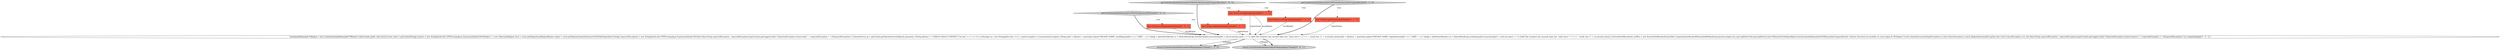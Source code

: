 digraph {
9 [style = filled, label = "getCacheSerializableRunnableForPROrderByQueryWithLimit['0', '0', '1']", fillcolor = lightgray, shape = diamond image = "AAA0AAABBB3BBB"];
8 [style = filled, label = "final String regionName@@@2@@@['0', '0', '1']", fillcolor = tomato, shape = box image = "AAA0AAABBB3BBB"];
7 [style = filled, label = "final String localRegion@@@2@@@['0', '0', '1']", fillcolor = tomato, shape = box image = "AAA0AAABBB3BBB"];
1 [style = filled, label = "SerializableRunnable PrRegion = new CacheSerializableRunnable(\"PRQuery\"){@Override public void run2(){Cache cache = getCache()String(( queries = new String((((edu.fdu.CPPDG.tinypdg.pe.ExpressionInfo@1491b9Object r = new Object((((((Region local = cache.getRegion(localRegion)Region region = cache.getRegion(regionName)assertNotNull(region)final String(( expectedExceptions = new String((((edu.fdu.CPPDG.tinypdg.pe.ExpressionInfo@1491f2for (final String expectedException : expectedExceptions){getCache().getLogger().info(\"<ExpectedException action=add>\" + expectedException + \"</ExpectedException>\")}QueryService qs = getCache().getQueryService()Object(( paramstry {String distinct = \"<TRACE>SELECT DISTINCT \"for (int l = 1 l <= 3 l++){String(( rq = new String((((for (int j = 0 j < queries.length j++){synchronized (region) {String qStr = (distinct + queries(j(.replace(\"REGION_NAME\",localRegion))qStr += (\" LIMIT \" + (l * l))rq(j( = qStrSelectResults sr = (SelectResults)qs.newQuery(qStr).execute()r(j((0( = srif (sr.asList().size() > l * l) {fail(\"The resultset size exceeds limit size. Limit size=\" + l * l + \", result size =\" + sr.asList().size())}qStr = (distinct + queries(j(.replace(\"REGION_NAME\",regionName))qStr += (\" LIMIT \" + (l * l))rq(j( = qStrSelectResults srr = (SelectResults)qs.newQuery(qStr).execute()r(j((1( = srrif (srr.size() > l * l) {fail(\"The resultset size exceeds limit size. Limit size=\" + l * l + \", result size =\" + srr.asList().size())}}}StructSetOrResultsSet ssORrs = new StructSetOrResultsSet()ssORrs.CompareQueryResultsWithoutAndWithIndexes(r,queries.length,true,rq)}LogWriterUtils.getLogWriter().info(\"PRQueryDUnitHelper#getCacheSerializableRunnableForPRQueryAndCompareResults: Queries Executed successfully on Local region & PR Region\")}catch (QueryInvocationTargetException e) catch (QueryException e) catch (RegionDestroyedException rde) catch (CancelException cce) {for (final String expectedException : expectedExceptions){getCache().getLogger().info(\"<ExpectedException action=remove>\" + expectedException + \"</ExpectedException>\")}}}}@@@3@@@['1', '1', '1']", fillcolor = white, shape = ellipse image = "AAA0AAABBB1BBB"];
4 [style = filled, label = "getCacheSerializableRunnableForPROrderByQueryAndCompareResults['1', '0', '0']", fillcolor = lightgray, shape = diamond image = "AAA0AAABBB1BBB"];
6 [style = filled, label = "getCacheSerializableRunnableForPROrderByQueryAndCompareResults['0', '1', '0']", fillcolor = lightgray, shape = diamond image = "AAA0AAABBB2BBB"];
2 [style = filled, label = "final String localRegion@@@2@@@['1', '1', '0']", fillcolor = tomato, shape = box image = "AAA0AAABBB1BBB"];
3 [style = filled, label = "return (CacheSerializableRunnable)PrRegion@@@57@@@['1', '1', '0']", fillcolor = lightgray, shape = ellipse image = "AAA0AAABBB1BBB"];
10 [style = filled, label = "return (CacheSerializableRunnable)PrRegion@@@75@@@['0', '0', '1']", fillcolor = lightgray, shape = ellipse image = "AAA0AAABBB3BBB"];
5 [style = filled, label = "final String regionName@@@2@@@['0', '1', '0']", fillcolor = tomato, shape = box image = "AAA0AAABBB2BBB"];
0 [style = filled, label = "final String localRegion@@@2@@@['1', '0', '0']", fillcolor = tomato, shape = box image = "AAA0AAABBB1BBB"];
0->1 [style = solid, label="localRegion"];
2->8 [style = dashed, label="0"];
6->5 [style = dotted, label="true"];
1->3 [style = solid, label="PrRegion"];
1->10 [style = solid, label="PrRegion"];
1->3 [style = bold, label=""];
5->1 [style = solid, label="regionName"];
6->2 [style = dotted, label="true"];
9->8 [style = dotted, label="true"];
7->1 [style = solid, label="localRegion"];
1->10 [style = bold, label=""];
9->1 [style = bold, label=""];
2->1 [style = solid, label="regionName"];
6->1 [style = bold, label=""];
8->1 [style = solid, label="regionName"];
4->0 [style = dotted, label="true"];
9->7 [style = dotted, label="true"];
4->1 [style = bold, label=""];
4->2 [style = dotted, label="true"];
2->1 [style = solid, label="localRegion"];
}
